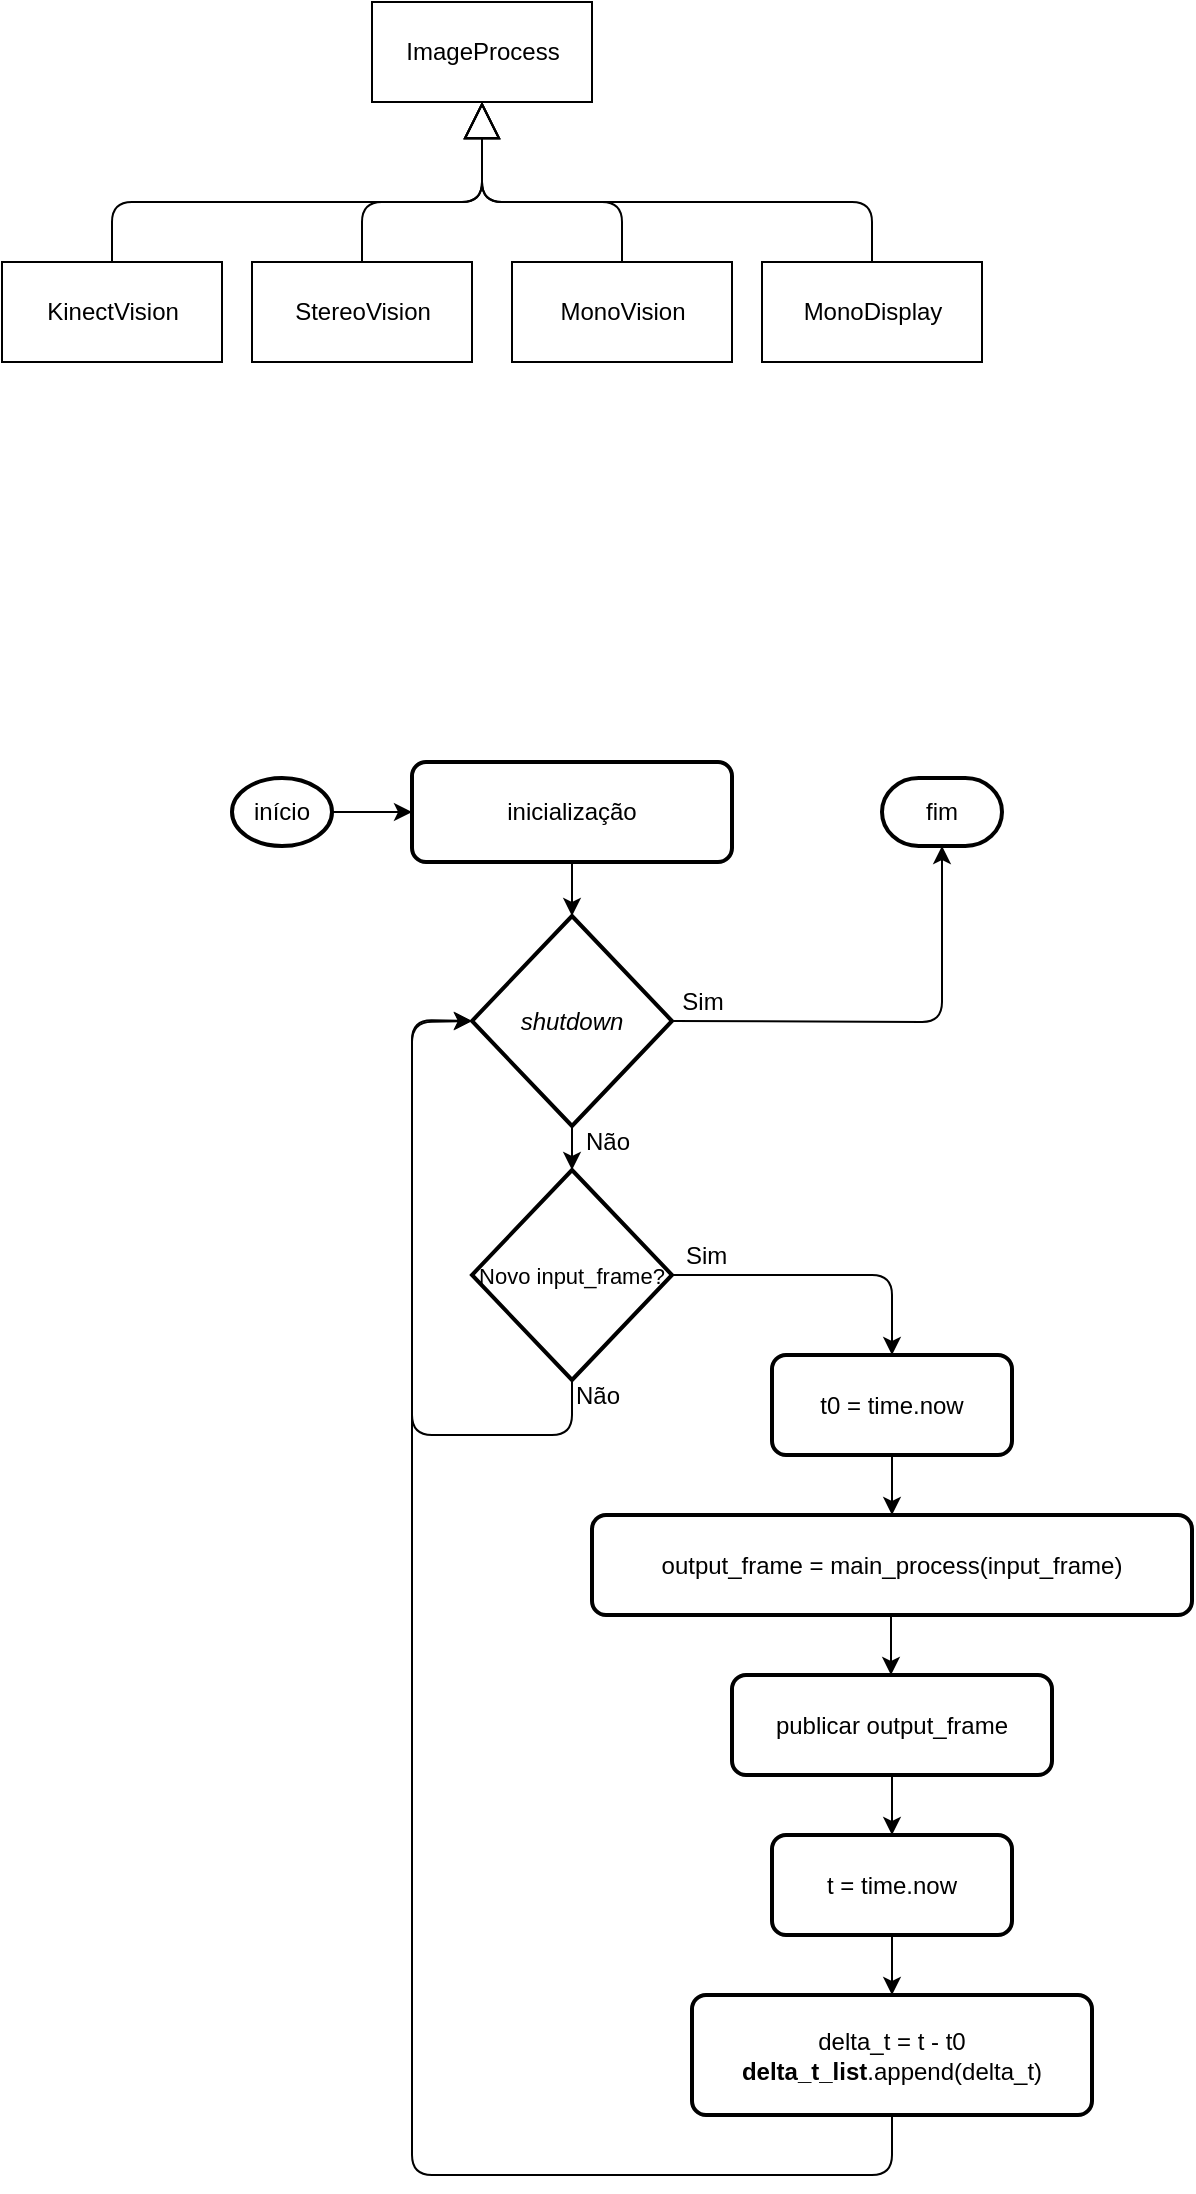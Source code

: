 <mxfile version="12.4.3" type="github" pages="1">
  <diagram id="saa-o_RgMr1QN5M-2xFA" name="Page-1">
    <mxGraphModel dx="237" dy="435" grid="1" gridSize="10" guides="1" tooltips="1" connect="1" arrows="1" fold="1" page="1" pageScale="1" pageWidth="827" pageHeight="1169" math="0" shadow="0">
      <root>
        <mxCell id="0"/>
        <mxCell id="1" parent="0"/>
        <mxCell id="_agyN7dg8QGKkC9jqSgM-10" value="ImageProcess" style="html=1;" parent="1" vertex="1">
          <mxGeometry x="225" y="60" width="110" height="50" as="geometry"/>
        </mxCell>
        <mxCell id="_agyN7dg8QGKkC9jqSgM-11" value="KinectVision" style="html=1;" parent="1" vertex="1">
          <mxGeometry x="40" y="190" width="110" height="50" as="geometry"/>
        </mxCell>
        <mxCell id="_agyN7dg8QGKkC9jqSgM-13" value="MonoVision" style="html=1;" parent="1" vertex="1">
          <mxGeometry x="295" y="190" width="110" height="50" as="geometry"/>
        </mxCell>
        <mxCell id="_agyN7dg8QGKkC9jqSgM-27" value="MonoDisplay" style="html=1;" parent="1" vertex="1">
          <mxGeometry x="420" y="190" width="110" height="50" as="geometry"/>
        </mxCell>
        <mxCell id="_agyN7dg8QGKkC9jqSgM-75" value="" style="endArrow=block;endSize=16;endFill=0;html=1;exitX=0.5;exitY=0;exitDx=0;exitDy=0;entryX=0.5;entryY=1;entryDx=0;entryDy=0;" parent="1" source="_agyN7dg8QGKkC9jqSgM-11" target="_agyN7dg8QGKkC9jqSgM-10" edge="1">
          <mxGeometry width="160" relative="1" as="geometry">
            <mxPoint x="160" y="119.5" as="sourcePoint"/>
            <mxPoint x="320" y="119.5" as="targetPoint"/>
            <Array as="points">
              <mxPoint x="95" y="160"/>
              <mxPoint x="280" y="160"/>
            </Array>
          </mxGeometry>
        </mxCell>
        <mxCell id="_agyN7dg8QGKkC9jqSgM-76" value="StereoVision" style="html=1;" parent="1" vertex="1">
          <mxGeometry x="165" y="190" width="110" height="50" as="geometry"/>
        </mxCell>
        <mxCell id="_agyN7dg8QGKkC9jqSgM-78" value="" style="endArrow=block;endSize=16;endFill=0;html=1;exitX=0.5;exitY=0;exitDx=0;exitDy=0;entryX=0.5;entryY=1;entryDx=0;entryDy=0;" parent="1" source="_agyN7dg8QGKkC9jqSgM-13" target="_agyN7dg8QGKkC9jqSgM-10" edge="1">
          <mxGeometry width="160" relative="1" as="geometry">
            <mxPoint x="135" y="240" as="sourcePoint"/>
            <mxPoint x="330" y="140" as="targetPoint"/>
            <Array as="points">
              <mxPoint x="350" y="160"/>
              <mxPoint x="280" y="160"/>
            </Array>
          </mxGeometry>
        </mxCell>
        <mxCell id="_agyN7dg8QGKkC9jqSgM-80" value="" style="endArrow=block;endSize=16;endFill=0;html=1;entryX=0.5;entryY=1;entryDx=0;entryDy=0;exitX=0.5;exitY=0;exitDx=0;exitDy=0;" parent="1" source="_agyN7dg8QGKkC9jqSgM-76" target="_agyN7dg8QGKkC9jqSgM-10" edge="1">
          <mxGeometry width="160" relative="1" as="geometry">
            <mxPoint x="370" y="240" as="sourcePoint"/>
            <mxPoint x="458" y="120" as="targetPoint"/>
            <Array as="points">
              <mxPoint x="220" y="160"/>
              <mxPoint x="280" y="160"/>
            </Array>
          </mxGeometry>
        </mxCell>
        <mxCell id="_agyN7dg8QGKkC9jqSgM-81" value="" style="endArrow=block;endSize=16;endFill=0;html=1;entryX=0.5;entryY=1;entryDx=0;entryDy=0;exitX=0.5;exitY=0;exitDx=0;exitDy=0;" parent="1" source="_agyN7dg8QGKkC9jqSgM-27" target="_agyN7dg8QGKkC9jqSgM-10" edge="1">
          <mxGeometry width="160" relative="1" as="geometry">
            <mxPoint x="225" y="320" as="sourcePoint"/>
            <mxPoint x="465" y="130" as="targetPoint"/>
            <Array as="points">
              <mxPoint x="475" y="160"/>
              <mxPoint x="280" y="160"/>
            </Array>
          </mxGeometry>
        </mxCell>
        <mxCell id="EV0ItrwHSoca08S5_GZx-1" value="inicialização" style="rounded=1;whiteSpace=wrap;html=1;absoluteArcSize=1;arcSize=14;strokeWidth=2;" parent="1" vertex="1">
          <mxGeometry x="245" y="440" width="160" height="50" as="geometry"/>
        </mxCell>
        <mxCell id="EV0ItrwHSoca08S5_GZx-3" value="início" style="strokeWidth=2;html=1;shape=mxgraph.flowchart.start_1;whiteSpace=wrap;" parent="1" vertex="1">
          <mxGeometry x="155" y="448" width="50" height="34" as="geometry"/>
        </mxCell>
        <mxCell id="EV0ItrwHSoca08S5_GZx-4" value="t0 = time.now" style="rounded=1;whiteSpace=wrap;html=1;absoluteArcSize=1;arcSize=14;strokeWidth=2;" parent="1" vertex="1">
          <mxGeometry x="425" y="736.5" width="120" height="50" as="geometry"/>
        </mxCell>
        <mxCell id="EV0ItrwHSoca08S5_GZx-5" value="&lt;font style=&quot;font-size: 11px&quot;&gt;Novo input_frame?&lt;/font&gt;" style="strokeWidth=2;html=1;shape=mxgraph.flowchart.decision;whiteSpace=wrap;" parent="1" vertex="1">
          <mxGeometry x="275" y="644" width="100" height="105" as="geometry"/>
        </mxCell>
        <mxCell id="EV0ItrwHSoca08S5_GZx-6" value="t = time.now" style="rounded=1;whiteSpace=wrap;html=1;absoluteArcSize=1;arcSize=14;strokeWidth=2;" parent="1" vertex="1">
          <mxGeometry x="425" y="976.5" width="120" height="50" as="geometry"/>
        </mxCell>
        <mxCell id="EV0ItrwHSoca08S5_GZx-7" value="output_frame = main_process(input_frame)" style="rounded=1;whiteSpace=wrap;html=1;absoluteArcSize=1;arcSize=14;strokeWidth=2;" parent="1" vertex="1">
          <mxGeometry x="335" y="816.5" width="300" height="50" as="geometry"/>
        </mxCell>
        <mxCell id="EV0ItrwHSoca08S5_GZx-8" value="Sim" style="text;html=1;resizable=0;points=[];autosize=1;align=left;verticalAlign=top;spacingTop=-4;" parent="1" vertex="1">
          <mxGeometry x="380" y="676.5" width="40" height="20" as="geometry"/>
        </mxCell>
        <mxCell id="EV0ItrwHSoca08S5_GZx-11" value="" style="endArrow=classic;html=1;entryX=0.5;entryY=0;entryDx=0;entryDy=0;exitX=1;exitY=0.5;exitDx=0;exitDy=0;exitPerimeter=0;" parent="1" source="EV0ItrwHSoca08S5_GZx-5" target="EV0ItrwHSoca08S5_GZx-4" edge="1">
          <mxGeometry width="50" height="50" relative="1" as="geometry">
            <mxPoint x="115" y="1016.5" as="sourcePoint"/>
            <mxPoint x="165" y="966.5" as="targetPoint"/>
            <Array as="points">
              <mxPoint x="485" y="696.5"/>
            </Array>
          </mxGeometry>
        </mxCell>
        <mxCell id="EV0ItrwHSoca08S5_GZx-12" value="Não" style="text;html=1;resizable=0;points=[];autosize=1;align=left;verticalAlign=top;spacingTop=-4;" parent="1" vertex="1">
          <mxGeometry x="325" y="746.5" width="40" height="20" as="geometry"/>
        </mxCell>
        <mxCell id="EV0ItrwHSoca08S5_GZx-13" value="" style="endArrow=classic;html=1;entryX=0.5;entryY=0;entryDx=0;entryDy=0;exitX=0.5;exitY=1;exitDx=0;exitDy=0;" parent="1" source="EV0ItrwHSoca08S5_GZx-4" target="EV0ItrwHSoca08S5_GZx-7" edge="1">
          <mxGeometry width="50" height="50" relative="1" as="geometry">
            <mxPoint x="35" y="1016.5" as="sourcePoint"/>
            <mxPoint x="85" y="966.5" as="targetPoint"/>
          </mxGeometry>
        </mxCell>
        <mxCell id="EV0ItrwHSoca08S5_GZx-14" value="" style="endArrow=classic;html=1;entryX=0.5;entryY=0;entryDx=0;entryDy=0;exitX=0.5;exitY=1;exitDx=0;exitDy=0;" parent="1" edge="1">
          <mxGeometry width="50" height="50" relative="1" as="geometry">
            <mxPoint x="484.5" y="866.5" as="sourcePoint"/>
            <mxPoint x="484.5" y="896.5" as="targetPoint"/>
          </mxGeometry>
        </mxCell>
        <mxCell id="EV0ItrwHSoca08S5_GZx-15" value="" style="endArrow=classic;html=1;exitX=0.5;exitY=1;exitDx=0;exitDy=0;exitPerimeter=0;entryX=0;entryY=0.5;entryDx=0;entryDy=0;entryPerimeter=0;" parent="1" source="EV0ItrwHSoca08S5_GZx-5" target="EV0ItrwHSoca08S5_GZx-27" edge="1">
          <mxGeometry width="50" height="50" relative="1" as="geometry">
            <mxPoint x="145" y="1016.5" as="sourcePoint"/>
            <mxPoint x="250" y="560" as="targetPoint"/>
            <Array as="points">
              <mxPoint x="325" y="776.5"/>
              <mxPoint x="245" y="776.5"/>
              <mxPoint x="245" y="569"/>
            </Array>
          </mxGeometry>
        </mxCell>
        <mxCell id="EV0ItrwHSoca08S5_GZx-18" value="" style="endArrow=classic;html=1;entryX=0;entryY=0.5;entryDx=0;entryDy=0;exitX=1;exitY=0.5;exitDx=0;exitDy=0;exitPerimeter=0;" parent="1" source="EV0ItrwHSoca08S5_GZx-3" target="EV0ItrwHSoca08S5_GZx-1" edge="1">
          <mxGeometry width="50" height="50" relative="1" as="geometry">
            <mxPoint x="115" y="946.5" as="sourcePoint"/>
            <mxPoint x="165" y="896.5" as="targetPoint"/>
          </mxGeometry>
        </mxCell>
        <mxCell id="EV0ItrwHSoca08S5_GZx-19" value="&lt;div&gt;delta_t = t - t0&lt;/div&gt;&lt;div&gt;&lt;b&gt;delta_t_list&lt;/b&gt;.append(delta_t)&lt;/div&gt;" style="rounded=1;whiteSpace=wrap;html=1;absoluteArcSize=1;arcSize=14;strokeWidth=2;" parent="1" vertex="1">
          <mxGeometry x="385" y="1056.5" width="200" height="60" as="geometry"/>
        </mxCell>
        <mxCell id="EV0ItrwHSoca08S5_GZx-22" value="" style="endArrow=classic;html=1;exitX=0.5;exitY=1;exitDx=0;exitDy=0;" parent="1" source="EV0ItrwHSoca08S5_GZx-6" edge="1">
          <mxGeometry width="50" height="50" relative="1" as="geometry">
            <mxPoint x="494.5" y="956.5" as="sourcePoint"/>
            <mxPoint x="485" y="1056.5" as="targetPoint"/>
          </mxGeometry>
        </mxCell>
        <mxCell id="EV0ItrwHSoca08S5_GZx-24" value="publicar output_frame" style="rounded=1;whiteSpace=wrap;html=1;absoluteArcSize=1;arcSize=14;strokeWidth=2;" parent="1" vertex="1">
          <mxGeometry x="405" y="896.5" width="160" height="50" as="geometry"/>
        </mxCell>
        <mxCell id="EV0ItrwHSoca08S5_GZx-25" value="" style="endArrow=classic;html=1;entryX=0.5;entryY=0;entryDx=0;entryDy=0;exitX=0.5;exitY=1;exitDx=0;exitDy=0;" parent="1" source="EV0ItrwHSoca08S5_GZx-24" target="EV0ItrwHSoca08S5_GZx-6" edge="1">
          <mxGeometry width="50" height="50" relative="1" as="geometry">
            <mxPoint x="115" y="1186.5" as="sourcePoint"/>
            <mxPoint x="165" y="1136.5" as="targetPoint"/>
          </mxGeometry>
        </mxCell>
        <mxCell id="EV0ItrwHSoca08S5_GZx-26" value="" style="endArrow=classic;html=1;exitX=0.5;exitY=1;exitDx=0;exitDy=0;entryX=0;entryY=0.5;entryDx=0;entryDy=0;entryPerimeter=0;" parent="1" source="EV0ItrwHSoca08S5_GZx-19" target="EV0ItrwHSoca08S5_GZx-27" edge="1">
          <mxGeometry width="50" height="50" relative="1" as="geometry">
            <mxPoint x="115" y="1186.5" as="sourcePoint"/>
            <mxPoint x="260" y="560" as="targetPoint"/>
            <Array as="points">
              <mxPoint x="485" y="1146.5"/>
              <mxPoint x="245" y="1146.5"/>
              <mxPoint x="245" y="776.5"/>
              <mxPoint x="245" y="570"/>
            </Array>
          </mxGeometry>
        </mxCell>
        <mxCell id="EV0ItrwHSoca08S5_GZx-27" value="&lt;i&gt;shutdown&lt;/i&gt;" style="strokeWidth=2;html=1;shape=mxgraph.flowchart.decision;whiteSpace=wrap;" parent="1" vertex="1">
          <mxGeometry x="275" y="517" width="100" height="105" as="geometry"/>
        </mxCell>
        <mxCell id="EV0ItrwHSoca08S5_GZx-28" value="" style="endArrow=classic;html=1;entryX=0.5;entryY=0;entryDx=0;entryDy=0;entryPerimeter=0;exitX=0.5;exitY=1;exitDx=0;exitDy=0;exitPerimeter=0;" parent="1" source="EV0ItrwHSoca08S5_GZx-27" target="EV0ItrwHSoca08S5_GZx-5" edge="1">
          <mxGeometry width="50" height="50" relative="1" as="geometry">
            <mxPoint x="80" y="1220" as="sourcePoint"/>
            <mxPoint x="360" y="930" as="targetPoint"/>
          </mxGeometry>
        </mxCell>
        <mxCell id="EV0ItrwHSoca08S5_GZx-29" value="" style="endArrow=classic;html=1;entryX=0.5;entryY=0;entryDx=0;entryDy=0;entryPerimeter=0;exitX=0.5;exitY=1;exitDx=0;exitDy=0;" parent="1" source="EV0ItrwHSoca08S5_GZx-1" target="EV0ItrwHSoca08S5_GZx-27" edge="1">
          <mxGeometry width="50" height="50" relative="1" as="geometry">
            <mxPoint x="335" y="632" as="sourcePoint"/>
            <mxPoint x="335" y="654" as="targetPoint"/>
            <Array as="points"/>
          </mxGeometry>
        </mxCell>
        <mxCell id="EV0ItrwHSoca08S5_GZx-30" value="Não" style="text;html=1;resizable=0;points=[];autosize=1;align=left;verticalAlign=top;spacingTop=-4;" parent="1" vertex="1">
          <mxGeometry x="330" y="620" width="40" height="20" as="geometry"/>
        </mxCell>
        <mxCell id="EV0ItrwHSoca08S5_GZx-31" value="" style="endArrow=classic;html=1;exitX=1;exitY=0.5;exitDx=0;exitDy=0;exitPerimeter=0;entryX=0.5;entryY=1;entryDx=0;entryDy=0;entryPerimeter=0;" parent="1" source="EV0ItrwHSoca08S5_GZx-27" target="EV0ItrwHSoca08S5_GZx-32" edge="1">
          <mxGeometry width="50" height="50" relative="1" as="geometry">
            <mxPoint x="670" y="790" as="sourcePoint"/>
            <mxPoint x="430" y="570" as="targetPoint"/>
            <Array as="points">
              <mxPoint x="510" y="570"/>
            </Array>
          </mxGeometry>
        </mxCell>
        <mxCell id="h9N3ByJTv0GKAej_7d8h-1" value="Sim" style="text;html=1;resizable=0;points=[];align=center;verticalAlign=middle;labelBackgroundColor=#ffffff;" parent="EV0ItrwHSoca08S5_GZx-31" vertex="1" connectable="0">
          <mxGeometry x="-0.491" y="2" relative="1" as="geometry">
            <mxPoint x="-42" y="-7.5" as="offset"/>
          </mxGeometry>
        </mxCell>
        <mxCell id="EV0ItrwHSoca08S5_GZx-32" value="fim" style="strokeWidth=2;html=1;shape=mxgraph.flowchart.terminator;whiteSpace=wrap;" parent="1" vertex="1">
          <mxGeometry x="480" y="448" width="60" height="34" as="geometry"/>
        </mxCell>
      </root>
    </mxGraphModel>
  </diagram>
</mxfile>
